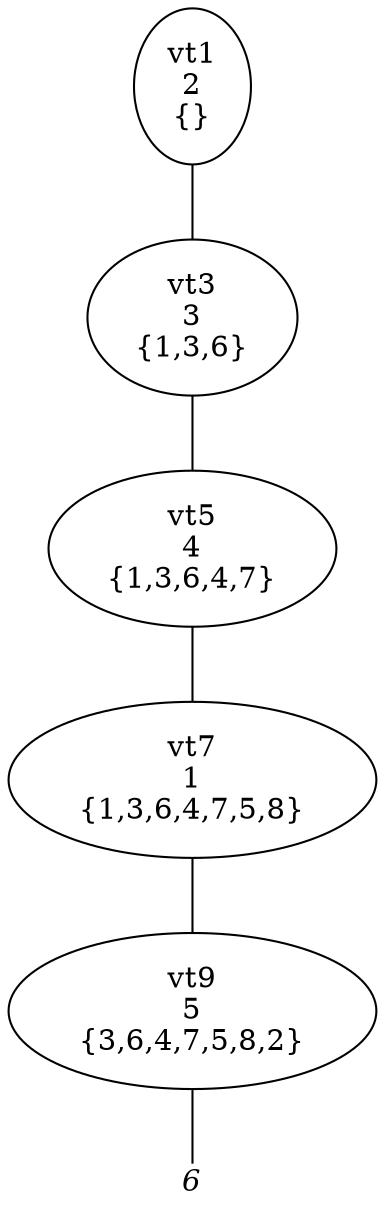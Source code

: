 
digraph vtree {

overlap=false

n1 [label="vt1
2
{}",shape="ellipse"]; 
n3 [label="vt3
3
{1,3,6}",shape="ellipse"]; 
n5 [label="vt5
4
{1,3,6,4,7}",shape="ellipse"]; 
n7 [label="vt7
1
{1,3,6,4,7,5,8}",shape="ellipse"]; 
n9 [label="vt9
5
{3,6,4,7,5,8,2}",shape="ellipse"]; 
n10 [label="6",fontname="Times-Italic",fontsize=14,shape=plaintext,fixedsize=true,width=.25,height=.25]; 
n1->n3 [arrowhead=none];
n3->n5 [arrowhead=none];
n5->n7 [arrowhead=none];
n7->n9 [arrowhead=none];
n9->n10 [arrowhead=none];


}